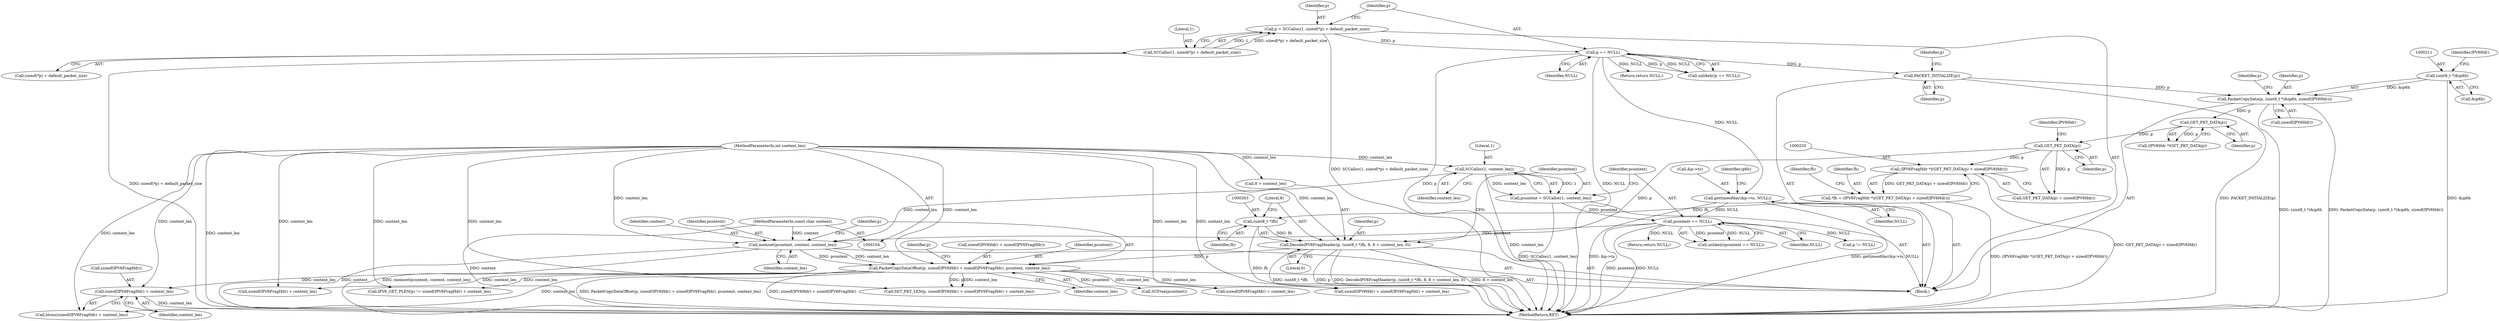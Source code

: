 digraph "0_suricata_4a04f814b15762eb446a5ead4d69d021512df6f8_13@API" {
"1000313" [label="(Call,sizeof(IPV6FragHdr) + content_len)"];
"1000110" [label="(MethodParameterIn,int content_len)"];
"1000286" [label="(Call,PacketCopyDataOffset(p, sizeof(IPV6Hdr) + sizeof(IPV6FragHdr), pcontent, content_len))"];
"1000260" [label="(Call,DecodeIPV6FragHeader(p, (uint8_t *)fh, 8, 8 + content_len, 0))"];
"1000235" [label="(Call,GET_PKT_DATA(p))"];
"1000222" [label="(Call,GET_PKT_DATA(p))"];
"1000208" [label="(Call,PacketCopyData(p, (uint8_t *)&ip6h, sizeof(IPV6Hdr)))"];
"1000134" [label="(Call,PACKET_INITIALIZE(p))"];
"1000129" [label="(Call,p == NULL)"];
"1000118" [label="(Call,p = SCCalloc(1, sizeof(*p) + default_packet_size))"];
"1000120" [label="(Call,SCCalloc(1, sizeof(*p) + default_packet_size))"];
"1000210" [label="(Call,(uint8_t *)&ip6h)"];
"1000262" [label="(Call,(uint8_t *)fh)"];
"1000230" [label="(Call,*fh = (IPV6FragHdr *)(GET_PKT_DATA(p) + sizeof(IPV6Hdr)))"];
"1000232" [label="(Call,(IPV6FragHdr *)(GET_PKT_DATA(p) + sizeof(IPV6Hdr)))"];
"1000282" [label="(Call,memset(pcontent, content, content_len))"];
"1000277" [label="(Call,pcontent == NULL)"];
"1000270" [label="(Call,pcontent = SCCalloc(1, content_len))"];
"1000272" [label="(Call,SCCalloc(1, content_len))"];
"1000136" [label="(Call,gettimeofday(&p->ts, NULL))"];
"1000109" [label="(MethodParameterIn,const char content)"];
"1000270" [label="(Call,pcontent = SCCalloc(1, content_len))"];
"1000130" [label="(Identifier,p)"];
"1000283" [label="(Identifier,pcontent)"];
"1000131" [label="(Identifier,NULL)"];
"1000300" [label="(Call,sizeof(IPV6FragHdr) + content_len)"];
"1000286" [label="(Call,PacketCopyDataOffset(p, sizeof(IPV6Hdr) + sizeof(IPV6FragHdr), pcontent, content_len))"];
"1000277" [label="(Call,pcontent == NULL)"];
"1000241" [label="(Identifier,fh)"];
"1000232" [label="(Call,(IPV6FragHdr *)(GET_PKT_DATA(p) + sizeof(IPV6Hdr)))"];
"1000209" [label="(Identifier,p)"];
"1000119" [label="(Identifier,p)"];
"1000278" [label="(Identifier,pcontent)"];
"1000235" [label="(Call,GET_PKT_DATA(p))"];
"1000212" [label="(Call,&ip6h)"];
"1000285" [label="(Identifier,content_len)"];
"1000222" [label="(Call,GET_PKT_DATA(p))"];
"1000287" [label="(Identifier,p)"];
"1000265" [label="(Literal,8)"];
"1000236" [label="(Identifier,p)"];
"1000137" [label="(Call,&p->ts)"];
"1000234" [label="(Call,GET_PKT_DATA(p) + sizeof(IPV6Hdr))"];
"1000342" [label="(Call,IPV6_GET_PLEN(p) != sizeof(IPV6FragHdr) + content_len)"];
"1000282" [label="(Call,memset(pcontent, content, content_len))"];
"1000304" [label="(Call,SCFree(pcontent))"];
"1000296" [label="(Identifier,p)"];
"1000122" [label="(Call,sizeof(*p) + default_packet_size)"];
"1000284" [label="(Identifier,content)"];
"1000295" [label="(Call,SET_PKT_LEN(p, sizeof(IPV6Hdr) + sizeof(IPV6FragHdr) + content_len))"];
"1000364" [label="(MethodReturn,RET)"];
"1000269" [label="(Literal,0)"];
"1000271" [label="(Identifier,pcontent)"];
"1000144" [label="(Identifier,ip6h)"];
"1000218" [label="(Identifier,p)"];
"1000136" [label="(Call,gettimeofday(&p->ts, NULL))"];
"1000288" [label="(Call,sizeof(IPV6Hdr) + sizeof(IPV6FragHdr))"];
"1000273" [label="(Literal,1)"];
"1000261" [label="(Identifier,p)"];
"1000230" [label="(Call,*fh = (IPV6FragHdr *)(GET_PKT_DATA(p) + sizeof(IPV6Hdr)))"];
"1000297" [label="(Call,sizeof(IPV6Hdr) + sizeof(IPV6FragHdr) + content_len)"];
"1000134" [label="(Call,PACKET_INITIALIZE(p))"];
"1000294" [label="(Identifier,content_len)"];
"1000293" [label="(Identifier,pcontent)"];
"1000118" [label="(Call,p = SCCalloc(1, sizeof(*p) + default_packet_size))"];
"1000312" [label="(Call,htons(sizeof(IPV6FragHdr) + content_len))"];
"1000357" [label="(Call,p != NULL)"];
"1000141" [label="(Identifier,NULL)"];
"1000111" [label="(Block,)"];
"1000214" [label="(Call,sizeof(IPV6Hdr))"];
"1000132" [label="(Return,return NULL;)"];
"1000135" [label="(Identifier,p)"];
"1000314" [label="(Call,sizeof(IPV6FragHdr))"];
"1000220" [label="(Call,(IPV6Hdr *)GET_PKT_DATA(p))"];
"1000223" [label="(Identifier,p)"];
"1000208" [label="(Call,PacketCopyData(p, (uint8_t *)&ip6h, sizeof(IPV6Hdr)))"];
"1000128" [label="(Call,unlikely(p == NULL))"];
"1000109" [label="(MethodParameterIn,const char content)"];
"1000276" [label="(Call,unlikely(pcontent == NULL))"];
"1000139" [label="(Identifier,p)"];
"1000274" [label="(Identifier,content_len)"];
"1000238" [label="(Identifier,IPV6Hdr)"];
"1000231" [label="(Identifier,fh)"];
"1000120" [label="(Call,SCCalloc(1, sizeof(*p) + default_packet_size))"];
"1000215" [label="(Identifier,IPV6Hdr)"];
"1000110" [label="(MethodParameterIn,int content_len)"];
"1000272" [label="(Call,SCCalloc(1, content_len))"];
"1000264" [label="(Identifier,fh)"];
"1000260" [label="(Call,DecodeIPV6FragHeader(p, (uint8_t *)fh, 8, 8 + content_len, 0))"];
"1000279" [label="(Identifier,NULL)"];
"1000129" [label="(Call,p == NULL)"];
"1000313" [label="(Call,sizeof(IPV6FragHdr) + content_len)"];
"1000316" [label="(Identifier,content_len)"];
"1000121" [label="(Literal,1)"];
"1000280" [label="(Return,return NULL;)"];
"1000345" [label="(Call,sizeof(IPV6FragHdr) + content_len)"];
"1000262" [label="(Call,(uint8_t *)fh)"];
"1000210" [label="(Call,(uint8_t *)&ip6h)"];
"1000266" [label="(Call,8 + content_len)"];
"1000313" -> "1000312"  [label="AST: "];
"1000313" -> "1000316"  [label="CFG: "];
"1000314" -> "1000313"  [label="AST: "];
"1000316" -> "1000313"  [label="AST: "];
"1000312" -> "1000313"  [label="CFG: "];
"1000313" -> "1000364"  [label="DDG: content_len"];
"1000110" -> "1000313"  [label="DDG: content_len"];
"1000286" -> "1000313"  [label="DDG: content_len"];
"1000110" -> "1000104"  [label="AST: "];
"1000110" -> "1000364"  [label="DDG: content_len"];
"1000110" -> "1000260"  [label="DDG: content_len"];
"1000110" -> "1000266"  [label="DDG: content_len"];
"1000110" -> "1000272"  [label="DDG: content_len"];
"1000110" -> "1000282"  [label="DDG: content_len"];
"1000110" -> "1000286"  [label="DDG: content_len"];
"1000110" -> "1000295"  [label="DDG: content_len"];
"1000110" -> "1000297"  [label="DDG: content_len"];
"1000110" -> "1000300"  [label="DDG: content_len"];
"1000110" -> "1000312"  [label="DDG: content_len"];
"1000110" -> "1000342"  [label="DDG: content_len"];
"1000110" -> "1000345"  [label="DDG: content_len"];
"1000286" -> "1000111"  [label="AST: "];
"1000286" -> "1000294"  [label="CFG: "];
"1000287" -> "1000286"  [label="AST: "];
"1000288" -> "1000286"  [label="AST: "];
"1000293" -> "1000286"  [label="AST: "];
"1000294" -> "1000286"  [label="AST: "];
"1000296" -> "1000286"  [label="CFG: "];
"1000286" -> "1000364"  [label="DDG: PacketCopyDataOffset(p, sizeof(IPV6Hdr) + sizeof(IPV6FragHdr), pcontent, content_len)"];
"1000286" -> "1000364"  [label="DDG: sizeof(IPV6Hdr) + sizeof(IPV6FragHdr)"];
"1000260" -> "1000286"  [label="DDG: p"];
"1000282" -> "1000286"  [label="DDG: pcontent"];
"1000282" -> "1000286"  [label="DDG: content_len"];
"1000286" -> "1000295"  [label="DDG: p"];
"1000286" -> "1000295"  [label="DDG: content_len"];
"1000286" -> "1000297"  [label="DDG: content_len"];
"1000286" -> "1000300"  [label="DDG: content_len"];
"1000286" -> "1000304"  [label="DDG: pcontent"];
"1000286" -> "1000312"  [label="DDG: content_len"];
"1000286" -> "1000342"  [label="DDG: content_len"];
"1000286" -> "1000345"  [label="DDG: content_len"];
"1000260" -> "1000111"  [label="AST: "];
"1000260" -> "1000269"  [label="CFG: "];
"1000261" -> "1000260"  [label="AST: "];
"1000262" -> "1000260"  [label="AST: "];
"1000265" -> "1000260"  [label="AST: "];
"1000266" -> "1000260"  [label="AST: "];
"1000269" -> "1000260"  [label="AST: "];
"1000271" -> "1000260"  [label="CFG: "];
"1000260" -> "1000364"  [label="DDG: DecodeIPV6FragHeader(p, (uint8_t *)fh, 8, 8 + content_len, 0)"];
"1000260" -> "1000364"  [label="DDG: 8 + content_len"];
"1000260" -> "1000364"  [label="DDG: (uint8_t *)fh"];
"1000260" -> "1000364"  [label="DDG: p"];
"1000235" -> "1000260"  [label="DDG: p"];
"1000262" -> "1000260"  [label="DDG: fh"];
"1000235" -> "1000234"  [label="AST: "];
"1000235" -> "1000236"  [label="CFG: "];
"1000236" -> "1000235"  [label="AST: "];
"1000238" -> "1000235"  [label="CFG: "];
"1000235" -> "1000232"  [label="DDG: p"];
"1000235" -> "1000234"  [label="DDG: p"];
"1000222" -> "1000235"  [label="DDG: p"];
"1000222" -> "1000220"  [label="AST: "];
"1000222" -> "1000223"  [label="CFG: "];
"1000223" -> "1000222"  [label="AST: "];
"1000220" -> "1000222"  [label="CFG: "];
"1000222" -> "1000220"  [label="DDG: p"];
"1000208" -> "1000222"  [label="DDG: p"];
"1000208" -> "1000111"  [label="AST: "];
"1000208" -> "1000214"  [label="CFG: "];
"1000209" -> "1000208"  [label="AST: "];
"1000210" -> "1000208"  [label="AST: "];
"1000214" -> "1000208"  [label="AST: "];
"1000218" -> "1000208"  [label="CFG: "];
"1000208" -> "1000364"  [label="DDG: (uint8_t *)&ip6h"];
"1000208" -> "1000364"  [label="DDG: PacketCopyData(p, (uint8_t *)&ip6h, sizeof(IPV6Hdr))"];
"1000134" -> "1000208"  [label="DDG: p"];
"1000210" -> "1000208"  [label="DDG: &ip6h"];
"1000134" -> "1000111"  [label="AST: "];
"1000134" -> "1000135"  [label="CFG: "];
"1000135" -> "1000134"  [label="AST: "];
"1000139" -> "1000134"  [label="CFG: "];
"1000134" -> "1000364"  [label="DDG: PACKET_INITIALIZE(p)"];
"1000129" -> "1000134"  [label="DDG: p"];
"1000129" -> "1000128"  [label="AST: "];
"1000129" -> "1000131"  [label="CFG: "];
"1000130" -> "1000129"  [label="AST: "];
"1000131" -> "1000129"  [label="AST: "];
"1000128" -> "1000129"  [label="CFG: "];
"1000129" -> "1000364"  [label="DDG: p"];
"1000129" -> "1000364"  [label="DDG: NULL"];
"1000129" -> "1000128"  [label="DDG: p"];
"1000129" -> "1000128"  [label="DDG: NULL"];
"1000118" -> "1000129"  [label="DDG: p"];
"1000129" -> "1000132"  [label="DDG: NULL"];
"1000129" -> "1000136"  [label="DDG: NULL"];
"1000118" -> "1000111"  [label="AST: "];
"1000118" -> "1000120"  [label="CFG: "];
"1000119" -> "1000118"  [label="AST: "];
"1000120" -> "1000118"  [label="AST: "];
"1000130" -> "1000118"  [label="CFG: "];
"1000118" -> "1000364"  [label="DDG: SCCalloc(1, sizeof(*p) + default_packet_size)"];
"1000120" -> "1000118"  [label="DDG: 1"];
"1000120" -> "1000118"  [label="DDG: sizeof(*p) + default_packet_size"];
"1000120" -> "1000122"  [label="CFG: "];
"1000121" -> "1000120"  [label="AST: "];
"1000122" -> "1000120"  [label="AST: "];
"1000120" -> "1000364"  [label="DDG: sizeof(*p) + default_packet_size"];
"1000210" -> "1000212"  [label="CFG: "];
"1000211" -> "1000210"  [label="AST: "];
"1000212" -> "1000210"  [label="AST: "];
"1000215" -> "1000210"  [label="CFG: "];
"1000210" -> "1000364"  [label="DDG: &ip6h"];
"1000262" -> "1000264"  [label="CFG: "];
"1000263" -> "1000262"  [label="AST: "];
"1000264" -> "1000262"  [label="AST: "];
"1000265" -> "1000262"  [label="CFG: "];
"1000262" -> "1000364"  [label="DDG: fh"];
"1000230" -> "1000262"  [label="DDG: fh"];
"1000230" -> "1000111"  [label="AST: "];
"1000230" -> "1000232"  [label="CFG: "];
"1000231" -> "1000230"  [label="AST: "];
"1000232" -> "1000230"  [label="AST: "];
"1000241" -> "1000230"  [label="CFG: "];
"1000230" -> "1000364"  [label="DDG: (IPV6FragHdr *)(GET_PKT_DATA(p) + sizeof(IPV6Hdr))"];
"1000232" -> "1000230"  [label="DDG: GET_PKT_DATA(p) + sizeof(IPV6Hdr)"];
"1000232" -> "1000234"  [label="CFG: "];
"1000233" -> "1000232"  [label="AST: "];
"1000234" -> "1000232"  [label="AST: "];
"1000232" -> "1000364"  [label="DDG: GET_PKT_DATA(p) + sizeof(IPV6Hdr)"];
"1000282" -> "1000111"  [label="AST: "];
"1000282" -> "1000285"  [label="CFG: "];
"1000283" -> "1000282"  [label="AST: "];
"1000284" -> "1000282"  [label="AST: "];
"1000285" -> "1000282"  [label="AST: "];
"1000287" -> "1000282"  [label="CFG: "];
"1000282" -> "1000364"  [label="DDG: memset(pcontent, content, content_len)"];
"1000282" -> "1000364"  [label="DDG: content"];
"1000277" -> "1000282"  [label="DDG: pcontent"];
"1000109" -> "1000282"  [label="DDG: content"];
"1000272" -> "1000282"  [label="DDG: content_len"];
"1000277" -> "1000276"  [label="AST: "];
"1000277" -> "1000279"  [label="CFG: "];
"1000278" -> "1000277"  [label="AST: "];
"1000279" -> "1000277"  [label="AST: "];
"1000276" -> "1000277"  [label="CFG: "];
"1000277" -> "1000364"  [label="DDG: pcontent"];
"1000277" -> "1000364"  [label="DDG: NULL"];
"1000277" -> "1000276"  [label="DDG: pcontent"];
"1000277" -> "1000276"  [label="DDG: NULL"];
"1000270" -> "1000277"  [label="DDG: pcontent"];
"1000136" -> "1000277"  [label="DDG: NULL"];
"1000277" -> "1000280"  [label="DDG: NULL"];
"1000277" -> "1000357"  [label="DDG: NULL"];
"1000270" -> "1000111"  [label="AST: "];
"1000270" -> "1000272"  [label="CFG: "];
"1000271" -> "1000270"  [label="AST: "];
"1000272" -> "1000270"  [label="AST: "];
"1000278" -> "1000270"  [label="CFG: "];
"1000270" -> "1000364"  [label="DDG: SCCalloc(1, content_len)"];
"1000272" -> "1000270"  [label="DDG: 1"];
"1000272" -> "1000270"  [label="DDG: content_len"];
"1000272" -> "1000274"  [label="CFG: "];
"1000273" -> "1000272"  [label="AST: "];
"1000274" -> "1000272"  [label="AST: "];
"1000272" -> "1000364"  [label="DDG: content_len"];
"1000136" -> "1000111"  [label="AST: "];
"1000136" -> "1000141"  [label="CFG: "];
"1000137" -> "1000136"  [label="AST: "];
"1000141" -> "1000136"  [label="AST: "];
"1000144" -> "1000136"  [label="CFG: "];
"1000136" -> "1000364"  [label="DDG: gettimeofday(&p->ts, NULL)"];
"1000136" -> "1000364"  [label="DDG: &p->ts"];
"1000109" -> "1000104"  [label="AST: "];
"1000109" -> "1000364"  [label="DDG: content"];
}
